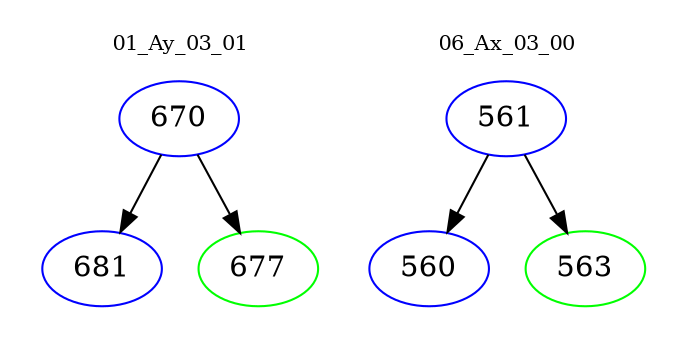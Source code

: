 digraph{
subgraph cluster_0 {
color = white
label = "01_Ay_03_01";
fontsize=10;
T0_670 [label="670", color="blue"]
T0_670 -> T0_681 [color="black"]
T0_681 [label="681", color="blue"]
T0_670 -> T0_677 [color="black"]
T0_677 [label="677", color="green"]
}
subgraph cluster_1 {
color = white
label = "06_Ax_03_00";
fontsize=10;
T1_561 [label="561", color="blue"]
T1_561 -> T1_560 [color="black"]
T1_560 [label="560", color="blue"]
T1_561 -> T1_563 [color="black"]
T1_563 [label="563", color="green"]
}
}
